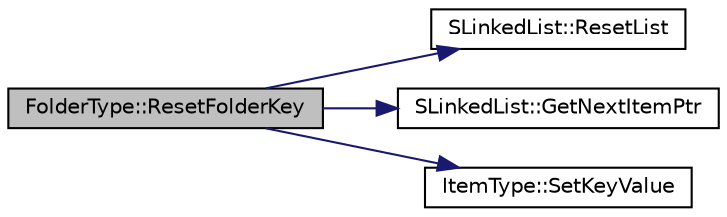 digraph "FolderType::ResetFolderKey"
{
 // LATEX_PDF_SIZE
  edge [fontname="Helvetica",fontsize="10",labelfontname="Helvetica",labelfontsize="10"];
  node [fontname="Helvetica",fontsize="10",shape=record];
  rankdir="LR";
  Node140 [label="FolderType::ResetFolderKey",height=0.2,width=0.4,color="black", fillcolor="grey75", style="filled", fontcolor="black",tooltip="Reset all items key."];
  Node140 -> Node141 [color="midnightblue",fontsize="10",style="solid",fontname="Helvetica"];
  Node141 [label="SLinkedList::ResetList",height=0.2,width=0.4,color="black", fillcolor="white", style="filled",URL="$class_s_linked_list.html#a80c0d48d73ed1ab28a0a2038d4b814dd",tooltip="Initialize current pointer for an iteration through the list. (make nullptr)"];
  Node140 -> Node142 [color="midnightblue",fontsize="10",style="solid",fontname="Helvetica"];
  Node142 [label="SLinkedList::GetNextItemPtr",height=0.2,width=0.4,color="black", fillcolor="white", style="filled",URL="$class_s_linked_list.html#af521926d2b945ab70c3db72120aa71b7",tooltip="move list iterator to the next"];
  Node140 -> Node143 [color="midnightblue",fontsize="10",style="solid",fontname="Helvetica"];
  Node143 [label="ItemType::SetKeyValue",height=0.2,width=0.4,color="black", fillcolor="white", style="filled",URL="$class_item_type.html#a25276f1548b037f2ebe350418934a89f",tooltip="Set KeyValue."];
}
